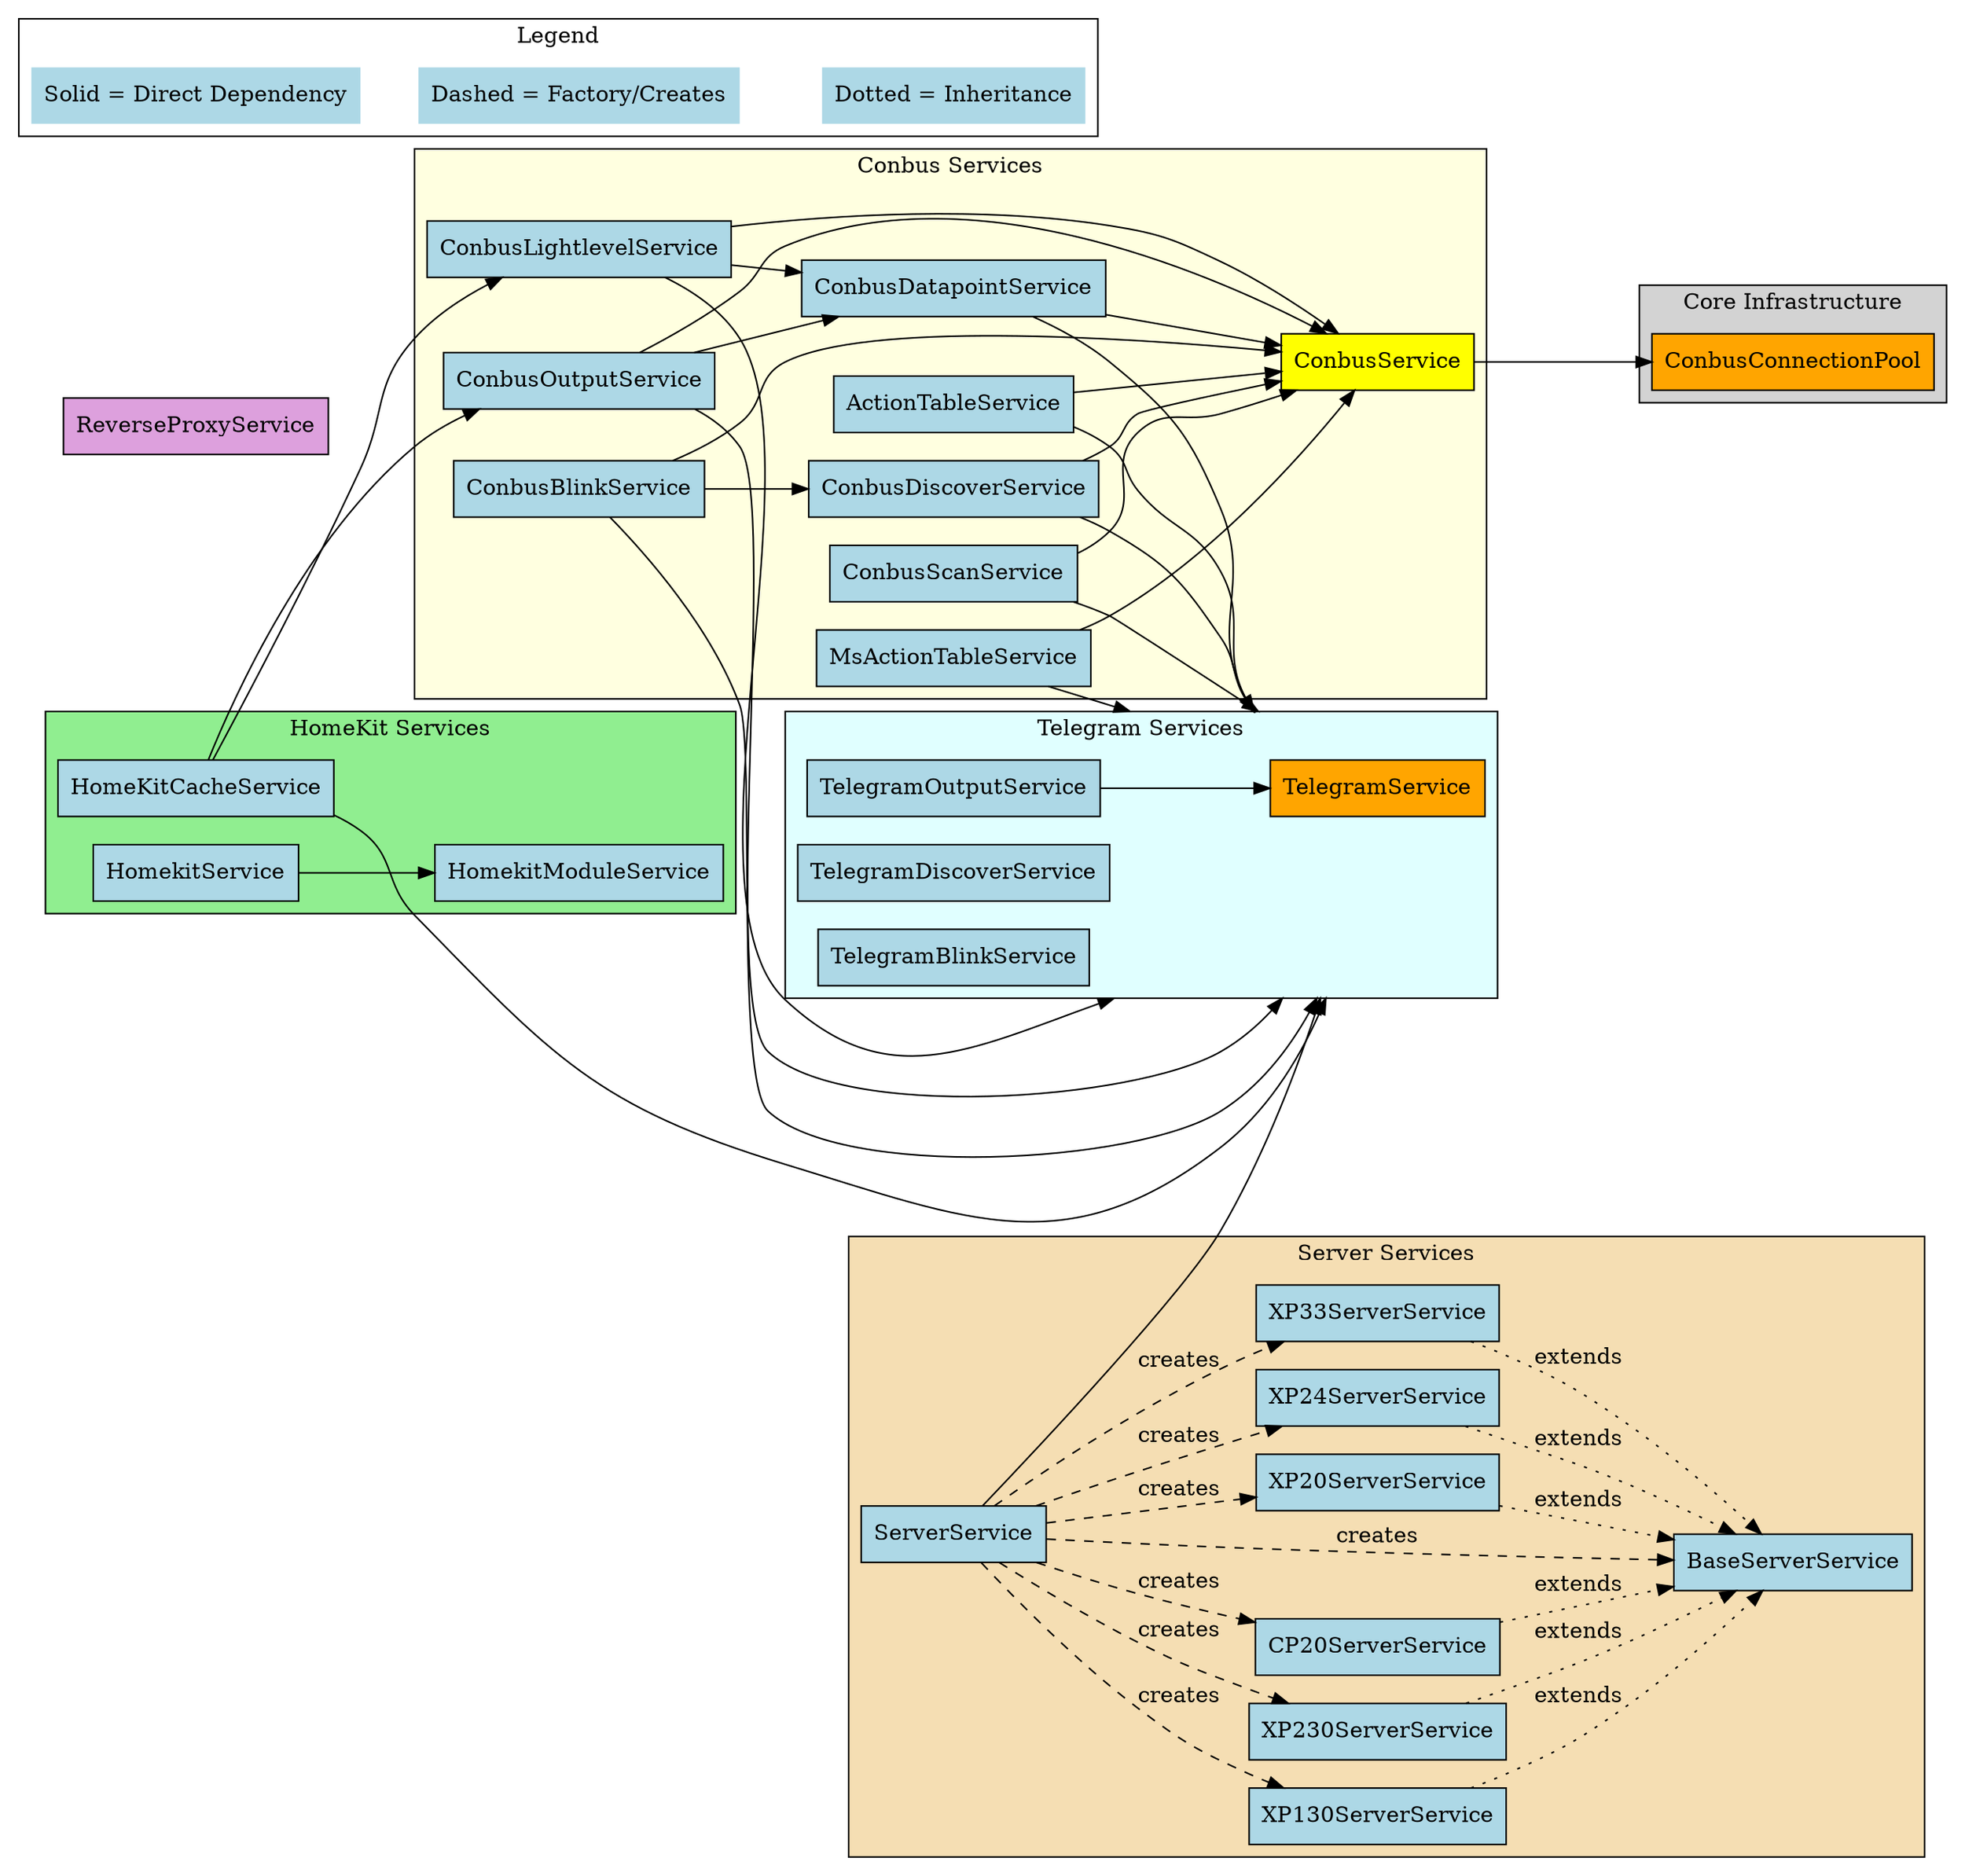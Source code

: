 digraph ServiceDependencies {
    // Graph settings
    rankdir=LR;
    compound=true;
    node [shape=box, style=filled, fillcolor=lightblue];

    // Core infrastructure layer
    subgraph cluster_core {
        label="Core Infrastructure";
        style=filled;
        fillcolor=lightgray;

        ConbusConnectionPool [fillcolor=orange];
    }

    // Conbus services layer
    subgraph cluster_conbus {
        label="Conbus Services";
        style=filled;
        fillcolor=lightyellow;

        ConbusService [fillcolor=yellow];
        ConbusDatapointService;
        ConbusOutputService;
        ConbusScanService;
        ConbusDiscoverService;
        ConbusBlinkService;
        ConbusLightlevelService;

        ActionTableService;
        MsActionTableService;

    }

    // Telegram services layer
    subgraph cluster_telegram {
        label="Telegram Services";
        style=filled;
        fillcolor=lightcyan;

        TelegramService [fillcolor=orange];
        TelegramOutputService;
        TelegramDiscoverService;
        TelegramBlinkService;
    }

    // HomeKit services layer
    subgraph cluster_homekit {
        label="HomeKit Services";
        style=filled;
        fillcolor=lightgreen;

        HomekitService;
        HomekitModuleService;
        HomeKitCacheService;
    }

    // Server services layer
    subgraph cluster_server {
        label="Server Services";
        style=filled;
        fillcolor=wheat;

        ServerService;
        BaseServerService;
        XP20ServerService;
        XP24ServerService;
        XP33ServerService;
        XP130ServerService;
        XP230ServerService;
        CP20ServerService;
    }

    // Other services
    ReverseProxyService [fillcolor=plum];

    // Core dependencies
    ConbusService -> ConbusConnectionPool;

    // ConbusDatapointService dependencies
    ConbusDatapointService -> ConbusService;
    ConbusDatapointService -> TelegramService [lhead=cluster_telegram];

    // ConbusOutputService dependencies
    ConbusOutputService -> ConbusService;
    ConbusOutputService -> ConbusDatapointService;
    ConbusOutputService -> TelegramService [lhead=cluster_telegram];

    // ConbusScanService dependencies
    ConbusScanService -> ConbusService;
    ConbusScanService -> TelegramService [lhead=cluster_telegram];

    // ConbusDiscoverService dependencies
    ConbusDiscoverService -> ConbusService;
    ConbusDiscoverService -> TelegramService [lhead=cluster_telegram];

    // ConbusBlinkService dependencies
    ConbusBlinkService -> ConbusService;
    ConbusBlinkService -> ConbusDiscoverService;
    ConbusBlinkService -> TelegramService [lhead=cluster_telegram];

    // ConbusLightlevelService dependencies
    ConbusLightlevelService -> ConbusService;
    ConbusLightlevelService -> ConbusDatapointService;
    ConbusLightlevelService -> TelegramService [lhead=cluster_telegram];

    // ActionTableService dependencies
    ActionTableService -> ConbusService;
    ActionTableService -> TelegramService [lhead=cluster_telegram];

    // MsActionTableService dependencies
    MsActionTableService -> ConbusService;
    MsActionTableService -> TelegramService [lhead=cluster_telegram];

    // HomeKitCacheService dependencies
    HomeKitCacheService -> ConbusOutputService;
    HomeKitCacheService -> ConbusLightlevelService;
    HomeKitCacheService -> TelegramService [lhead=cluster_telegram];

    // HomekitService dependencies
    HomekitService -> HomekitModuleService;

    // ServerService dependencies
    ServerService -> TelegramService [lhead=cluster_telegram];
    ServerService -> BaseServerService [style=dashed, label="creates"];
    ServerService -> XP20ServerService [style=dashed, label="creates"];
    ServerService -> XP24ServerService [style=dashed, label="creates"];
    ServerService -> XP33ServerService [style=dashed, label="creates"];
    ServerService -> XP130ServerService [style=dashed, label="creates"];
    ServerService -> XP230ServerService [style=dashed, label="creates"];
    ServerService -> CP20ServerService [style=dashed, label="creates"];

    // Server inheritance (all server services extend BaseServerService)
    XP20ServerService -> BaseServerService [style=dotted, label="extends"];
    XP24ServerService -> BaseServerService [style=dotted, label="extends"];
    XP33ServerService -> BaseServerService [style=dotted, label="extends"];
    XP130ServerService -> BaseServerService [style=dotted, label="extends"];
    XP230ServerService -> BaseServerService [style=dotted, label="extends"];
    CP20ServerService -> BaseServerService [style=dotted, label="extends"];

    // TelegramOutputService dependencies
    TelegramOutputService -> TelegramService;

    // Legend
    subgraph cluster_legend {
        label="Legend";
        style=filled;
        fillcolor=white;

        node [shape=plaintext];
        edge [style=solid];
        legend1 [label="Solid = Direct Dependency"];
        legend2 [label="Dashed = Factory/Creates"];
        legend3 [label="Dotted = Inheritance"];

        legend1 -> legend2 [style=invis];
        legend2 -> legend3 [style=invis];
    }
}